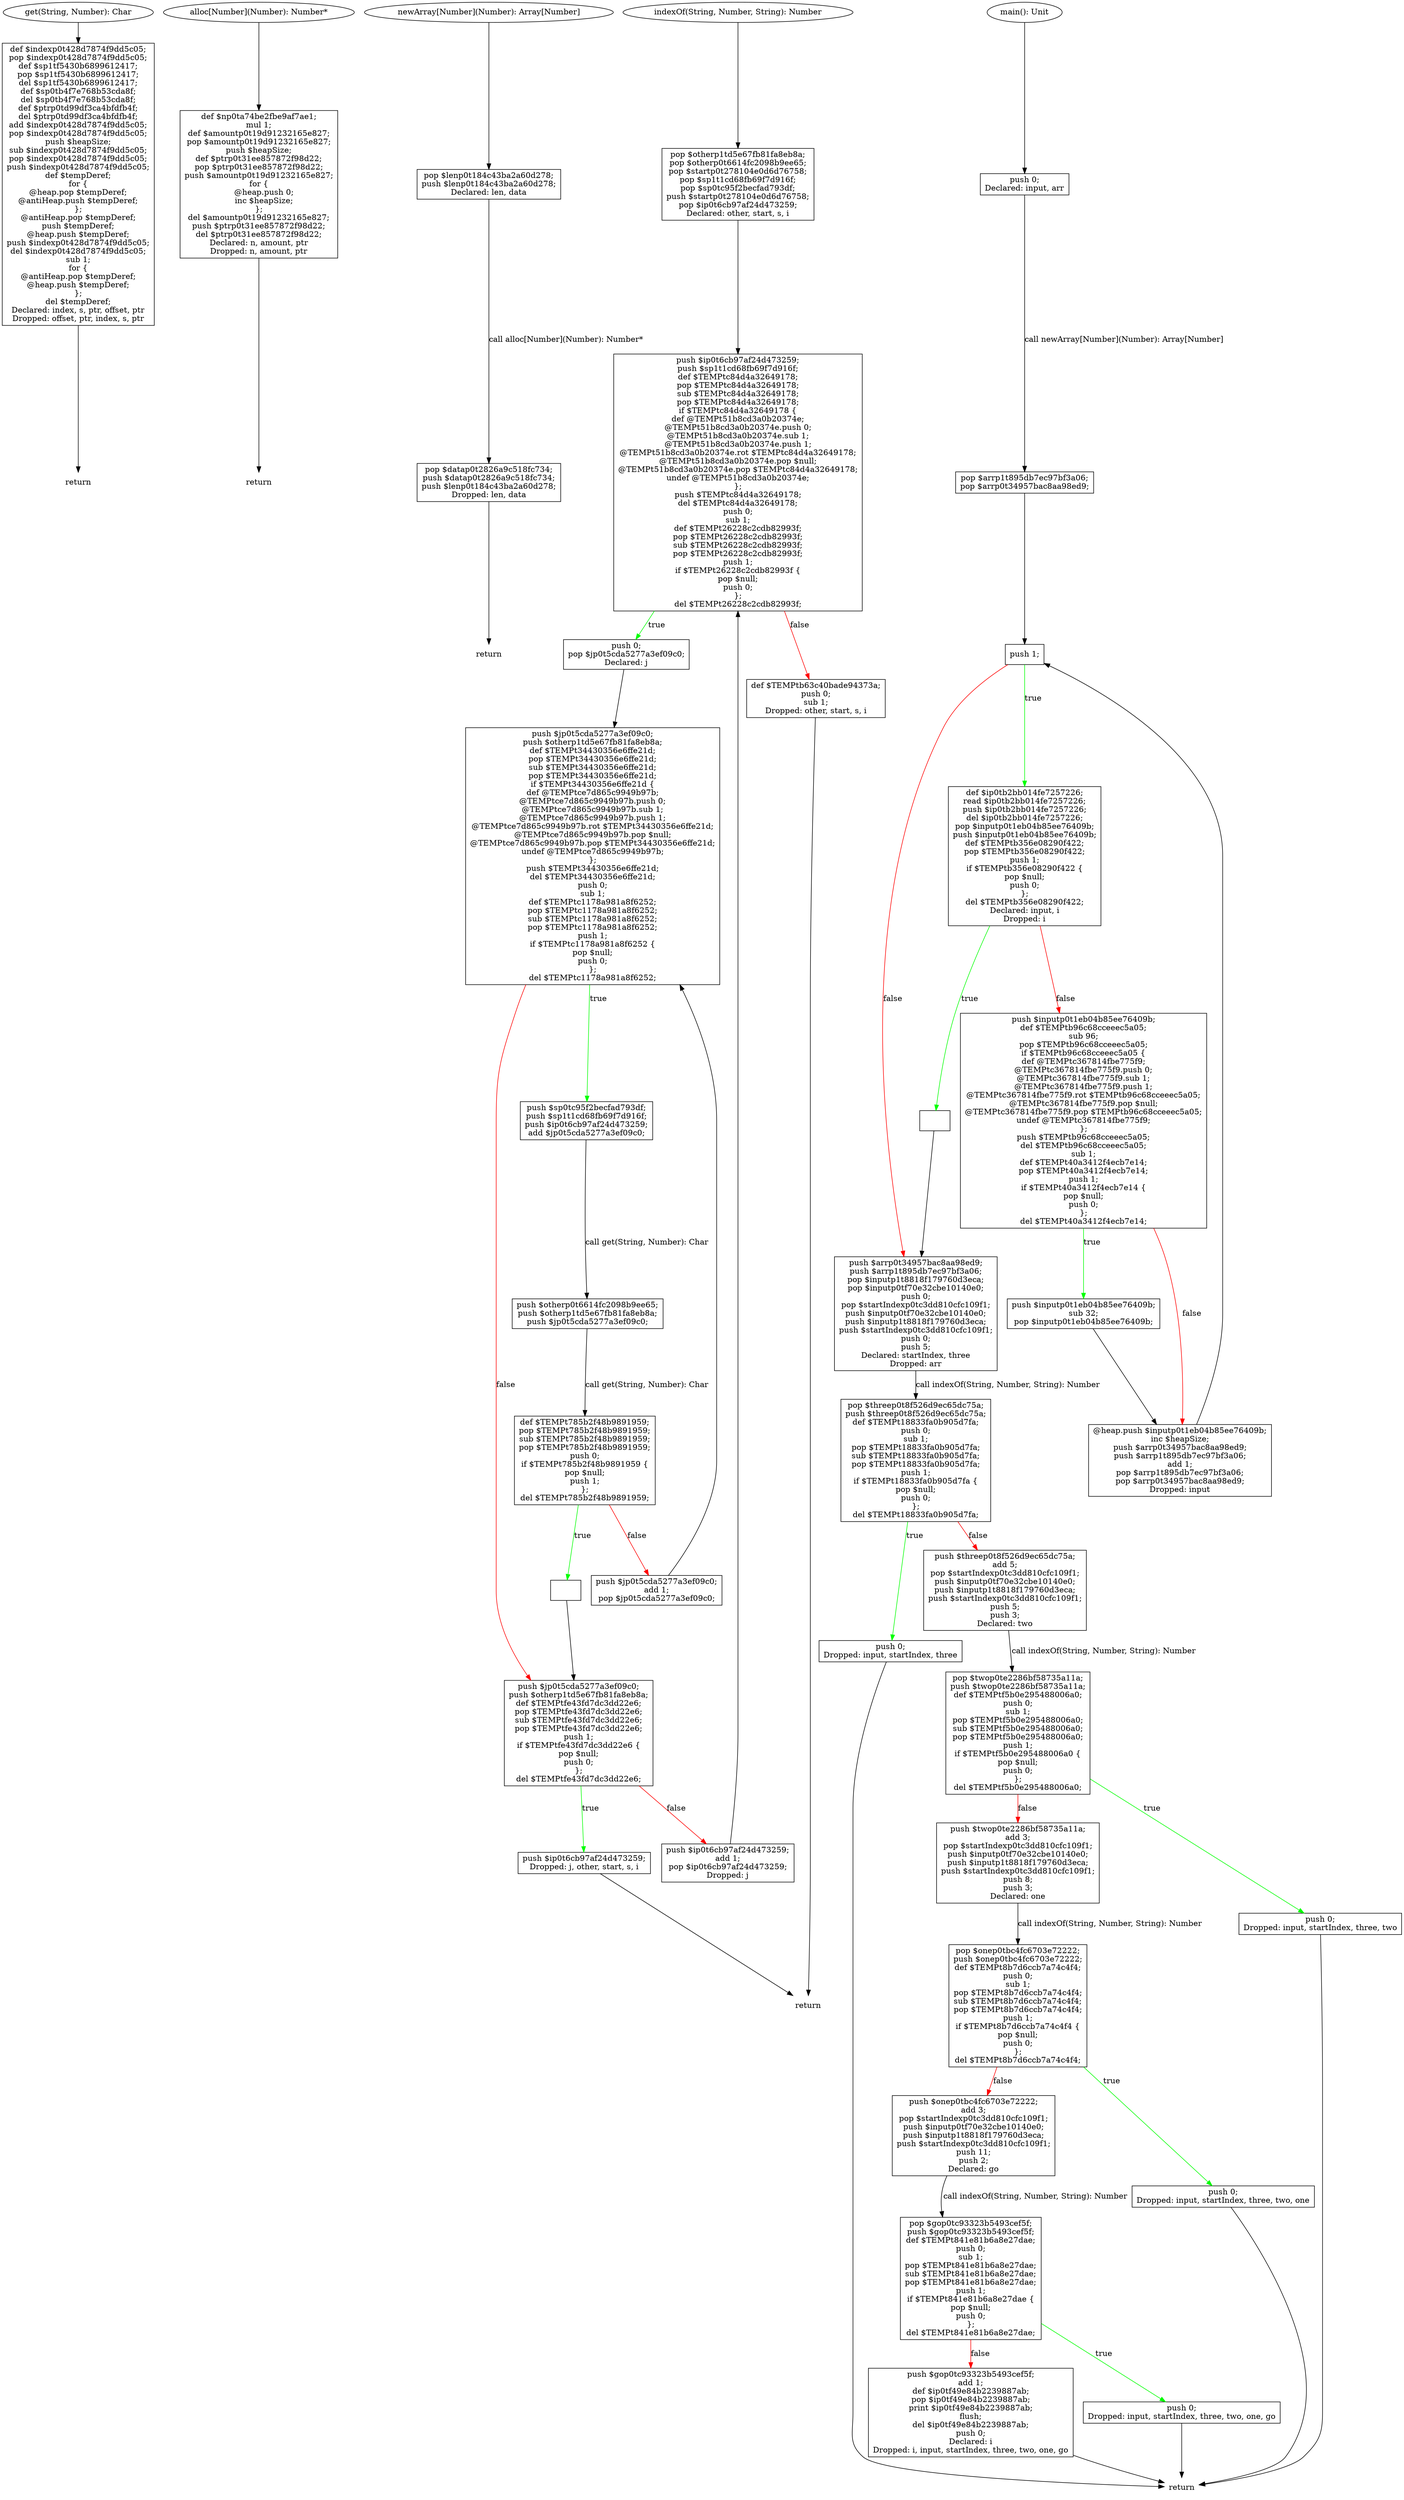 digraph G { subgraph get {
rankdir=LR;
1012583408 [label="get(String, Number): Char"];
ta5ca8e66dac08e6e [shape=plaintext, label=return];
tca27d29f281dc671 [label="def $indexp0t428d7874f9dd5c05;\npop $indexp0t428d7874f9dd5c05;\ndef $sp1tf5430b6899612417;\npop $sp1tf5430b6899612417;\ndel $sp1tf5430b6899612417;\ndef $sp0tb4f7e768b53cda8f;\ndel $sp0tb4f7e768b53cda8f;\ndef $ptrp0td99df3ca4bfdfb4f;\ndel $ptrp0td99df3ca4bfdfb4f;\nadd $indexp0t428d7874f9dd5c05;\npop $indexp0t428d7874f9dd5c05;\npush $heapSize;\nsub $indexp0t428d7874f9dd5c05;\npop $indexp0t428d7874f9dd5c05;\npush $indexp0t428d7874f9dd5c05;\ndef $tempDeref;\nfor {\n@heap.pop $tempDeref;\n@antiHeap.push $tempDeref;\n};\n@antiHeap.pop $tempDeref;\npush $tempDeref;\n@heap.push $tempDeref;\npush $indexp0t428d7874f9dd5c05;\ndel $indexp0t428d7874f9dd5c05;\nsub 1;\nfor {\n@antiHeap.pop $tempDeref;\n@heap.push $tempDeref;\n};\ndel $tempDeref;\nDeclared: index, s, ptr, offset, ptr\nDropped: offset, ptr, index, s, ptr" shape=box];
1012583408 -> tca27d29f281dc671;
tca27d29f281dc671 -> ta5ca8e66dac08e6e;
}

subgraph alloc {
rankdir=LR;
396209919 [label="alloc[Number](Number): Number*"];
t7894e22f29af1188 [shape=plaintext, label=return];
t2ccb52f6b0dbc203 [label="def $np0ta74be2fbe9af7ae1;\nmul 1;\ndef $amountp0t19d91232165e827;\npop $amountp0t19d91232165e827;\npush $heapSize;\ndef $ptrp0t31ee857872f98d22;\npop $ptrp0t31ee857872f98d22;\npush $amountp0t19d91232165e827;\nfor {\n    @heap.push 0;\n    inc $heapSize;\n};\ndel $amountp0t19d91232165e827;\npush $ptrp0t31ee857872f98d22;\ndel $ptrp0t31ee857872f98d22;\nDeclared: n, amount, ptr\nDropped: n, amount, ptr" shape=box];
396209919 -> t2ccb52f6b0dbc203;
t2ccb52f6b0dbc203 -> t7894e22f29af1188;
}

subgraph newArray {
rankdir=LR;
1889437795 [label="newArray[Number](Number): Array[Number]"];
tc4156bb67eddc33d [shape=plaintext, label=return];
t5397aa03fc65c7d7 [label="pop $lenp0t184c43ba2a60d278;\npush $lenp0t184c43ba2a60d278;\nDeclared: len, data" shape=box];
ta860e35fe3662247 [label="pop $datap0t2826a9c518fc734;\npush $datap0t2826a9c518fc734;\npush $lenp0t184c43ba2a60d278;\nDropped: len, data" shape=box];
1889437795 -> t5397aa03fc65c7d7;
t5397aa03fc65c7d7 -> ta860e35fe3662247 [label="call alloc[Number](Number): Number*"];
ta860e35fe3662247 -> tc4156bb67eddc33d;
}

subgraph indexOf {
rankdir=LR;
1944283079 [label="indexOf(String, Number, String): Number"];
t4461006d0a7f23a5 [shape=plaintext, label=return];
ta709b8846e0bfdeb [label="pop $otherp1td5e67fb81fa8eb8a;\npop $otherp0t6614fc2098b9ee65;\npop $startp0t278104e0d6d76758;\npop $sp1t1cd68fb69f7d916f;\npop $sp0tc95f2becfad793df;\npush $startp0t278104e0d6d76758;\npop $ip0t6cb97af24d473259;\nDeclared: other, start, s, i" shape=box];
t603d8139f7b110f4 [label="push $ip0t6cb97af24d473259;\npush $sp1t1cd68fb69f7d916f;\ndef $TEMPtc84d4a32649178;\npop $TEMPtc84d4a32649178;\nsub $TEMPtc84d4a32649178;\npop $TEMPtc84d4a32649178;\nif $TEMPtc84d4a32649178 {\ndef @TEMPt51b8cd3a0b20374e;\n@TEMPt51b8cd3a0b20374e.push 0;\n@TEMPt51b8cd3a0b20374e.sub 1;\n@TEMPt51b8cd3a0b20374e.push 1;\n@TEMPt51b8cd3a0b20374e.rot $TEMPtc84d4a32649178;\n@TEMPt51b8cd3a0b20374e.pop $null;\n@TEMPt51b8cd3a0b20374e.pop $TEMPtc84d4a32649178;\nundef @TEMPt51b8cd3a0b20374e;\n};\npush $TEMPtc84d4a32649178;\ndel $TEMPtc84d4a32649178;\npush 0;\nsub 1;\ndef $TEMPt26228c2cdb82993f;\npop $TEMPt26228c2cdb82993f;\nsub $TEMPt26228c2cdb82993f;\npop $TEMPt26228c2cdb82993f;\npush 1;\nif $TEMPt26228c2cdb82993f {\npop $null;\npush 0;\n};\ndel $TEMPt26228c2cdb82993f;" shape=box];
t1ac7f73fc71f723b [label="push 0;\npop $jp0t5cda5277a3ef09c0;\nDeclared: j" shape=box];
t55f112eb3fd336cd [label="push $jp0t5cda5277a3ef09c0;\npush $otherp1td5e67fb81fa8eb8a;\ndef $TEMPt34430356e6ffe21d;\npop $TEMPt34430356e6ffe21d;\nsub $TEMPt34430356e6ffe21d;\npop $TEMPt34430356e6ffe21d;\nif $TEMPt34430356e6ffe21d {\ndef @TEMPtce7d865c9949b97b;\n@TEMPtce7d865c9949b97b.push 0;\n@TEMPtce7d865c9949b97b.sub 1;\n@TEMPtce7d865c9949b97b.push 1;\n@TEMPtce7d865c9949b97b.rot $TEMPt34430356e6ffe21d;\n@TEMPtce7d865c9949b97b.pop $null;\n@TEMPtce7d865c9949b97b.pop $TEMPt34430356e6ffe21d;\nundef @TEMPtce7d865c9949b97b;\n};\npush $TEMPt34430356e6ffe21d;\ndel $TEMPt34430356e6ffe21d;\npush 0;\nsub 1;\ndef $TEMPtc1178a981a8f6252;\npop $TEMPtc1178a981a8f6252;\nsub $TEMPtc1178a981a8f6252;\npop $TEMPtc1178a981a8f6252;\npush 1;\nif $TEMPtc1178a981a8f6252 {\npop $null;\npush 0;\n};\ndel $TEMPtc1178a981a8f6252;" shape=box];
t6b1e75437c25d91b [label="push $sp0tc95f2becfad793df;\npush $sp1t1cd68fb69f7d916f;\npush $ip0t6cb97af24d473259;\nadd $jp0t5cda5277a3ef09c0;" shape=box];
t123db2161a3ba898 [label="push $otherp0t6614fc2098b9ee65;\npush $otherp1td5e67fb81fa8eb8a;\npush $jp0t5cda5277a3ef09c0;" shape=box];
td010a6599cd4c0d1 [label="def $TEMPt785b2f48b9891959;\npop $TEMPt785b2f48b9891959;\nsub $TEMPt785b2f48b9891959;\npop $TEMPt785b2f48b9891959;\npush 0;\nif $TEMPt785b2f48b9891959 {\npop $null;\npush 1;\n};\ndel $TEMPt785b2f48b9891959;" shape=box];
tdd722d6b8bcc4e42 [label="" shape=box];
tec0f0337fea3add2 [label="push $jp0t5cda5277a3ef09c0;\npush $otherp1td5e67fb81fa8eb8a;\ndef $TEMPtfe43fd7dc3dd22e6;\npop $TEMPtfe43fd7dc3dd22e6;\nsub $TEMPtfe43fd7dc3dd22e6;\npop $TEMPtfe43fd7dc3dd22e6;\npush 1;\nif $TEMPtfe43fd7dc3dd22e6 {\npop $null;\npush 0;\n};\ndel $TEMPtfe43fd7dc3dd22e6;" shape=box];
t2baa9d496e338634 [label="push $ip0t6cb97af24d473259;\nDropped: j, other, start, s, i" shape=box];
tc79ebedfdb0d7f9c [label="push $ip0t6cb97af24d473259;\nadd 1;\npop $ip0t6cb97af24d473259;\nDropped: j" shape=box];
t41673e3ced0b5f8a [label="push $jp0t5cda5277a3ef09c0;\nadd 1;\npop $jp0t5cda5277a3ef09c0;" shape=box];
tcbf745c9d86ad7d4 [label="def $TEMPtb63c40bade94373a;\npush 0;\nsub 1;\nDropped: other, start, s, i" shape=box];
1944283079 -> ta709b8846e0bfdeb;
ta709b8846e0bfdeb -> t603d8139f7b110f4;
t603d8139f7b110f4 -> t1ac7f73fc71f723b [label=true color=green];
t603d8139f7b110f4 -> tcbf745c9d86ad7d4 [label=false color=red];
t1ac7f73fc71f723b -> t55f112eb3fd336cd;
t55f112eb3fd336cd -> t6b1e75437c25d91b [label=true color=green];
t55f112eb3fd336cd -> tec0f0337fea3add2 [label=false color=red];
t6b1e75437c25d91b -> t123db2161a3ba898 [label="call get(String, Number): Char"];
t123db2161a3ba898 -> td010a6599cd4c0d1 [label="call get(String, Number): Char"];
td010a6599cd4c0d1 -> tdd722d6b8bcc4e42 [label=true color=green];
td010a6599cd4c0d1 -> t41673e3ced0b5f8a [label=false color=red];
tdd722d6b8bcc4e42 -> tec0f0337fea3add2;
tec0f0337fea3add2 -> t2baa9d496e338634 [label=true color=green];
tec0f0337fea3add2 -> tc79ebedfdb0d7f9c [label=false color=red];
t2baa9d496e338634 -> t4461006d0a7f23a5;
tc79ebedfdb0d7f9c -> t603d8139f7b110f4;
t41673e3ced0b5f8a -> t55f112eb3fd336cd;
tcbf745c9d86ad7d4 -> t4461006d0a7f23a5;
}

subgraph main {
rankdir=LR;
1211053195 [label="main(): Unit"];
t42ab3980110b1b3 [shape=plaintext, label=return];
td56f95842a537202 [label="push 0;\nDeclared: input, arr" shape=box];
tb4c5b86309953926 [label="pop $arrp1t895db7ec97bf3a06;\npop $arrp0t34957bac8aa98ed9;" shape=box];
t4df423c9c4ae8bfd [label="push 1;" shape=box];
t7d076cb2b485d684 [label="def $ip0tb2bb014fe7257226;\nread $ip0tb2bb014fe7257226;\npush $ip0tb2bb014fe7257226;\ndel $ip0tb2bb014fe7257226;\npop $inputp0t1eb04b85ee76409b;\npush $inputp0t1eb04b85ee76409b;\ndef $TEMPtb356e08290f422;\npop $TEMPtb356e08290f422;\npush 1;\nif $TEMPtb356e08290f422 {\npop $null;\npush 0;\n};\ndel $TEMPtb356e08290f422;\nDeclared: input, i\nDropped: i" shape=box];
t3ee703f04005f20f [label="" shape=box];
t74e3516076b60fad [label="push $arrp0t34957bac8aa98ed9;\npush $arrp1t895db7ec97bf3a06;\npop $inputp1t8818f179760d3eca;\npop $inputp0tf70e32cbe10140e0;\npush 0;\npop $startIndexp0tc3dd810cfc109f1;\npush $inputp0tf70e32cbe10140e0;\npush $inputp1t8818f179760d3eca;\npush $startIndexp0tc3dd810cfc109f1;\npush 0;\npush 5;\nDeclared: startIndex, three\nDropped: arr" shape=box];
t30d82474bf71755c [label="pop $threep0t8f526d9ec65dc75a;\npush $threep0t8f526d9ec65dc75a;\ndef $TEMPt18833fa0b905d7fa;\npush 0;\nsub 1;\npop $TEMPt18833fa0b905d7fa;\nsub $TEMPt18833fa0b905d7fa;\npop $TEMPt18833fa0b905d7fa;\npush 1;\nif $TEMPt18833fa0b905d7fa {\npop $null;\npush 0;\n};\ndel $TEMPt18833fa0b905d7fa;" shape=box];
t122c3617cb55706a [label="push 0;\nDropped: input, startIndex, three" shape=box];
t817ff7e8df4201e8 [label="push $threep0t8f526d9ec65dc75a;\nadd 5;\npop $startIndexp0tc3dd810cfc109f1;\npush $inputp0tf70e32cbe10140e0;\npush $inputp1t8818f179760d3eca;\npush $startIndexp0tc3dd810cfc109f1;\npush 5;\npush 3;\nDeclared: two" shape=box];
tf2b840119fc6edc8 [label="pop $twop0te2286bf58735a11a;\npush $twop0te2286bf58735a11a;\ndef $TEMPtf5b0e295488006a0;\npush 0;\nsub 1;\npop $TEMPtf5b0e295488006a0;\nsub $TEMPtf5b0e295488006a0;\npop $TEMPtf5b0e295488006a0;\npush 1;\nif $TEMPtf5b0e295488006a0 {\npop $null;\npush 0;\n};\ndel $TEMPtf5b0e295488006a0;" shape=box];
t85aa7dec1444fc11 [label="push 0;\nDropped: input, startIndex, three, two" shape=box];
t2e55276e212b02da [label="push $twop0te2286bf58735a11a;\nadd 3;\npop $startIndexp0tc3dd810cfc109f1;\npush $inputp0tf70e32cbe10140e0;\npush $inputp1t8818f179760d3eca;\npush $startIndexp0tc3dd810cfc109f1;\npush 8;\npush 3;\nDeclared: one" shape=box];
t2deb8ac16db9a4c3 [label="pop $onep0tbc4fc6703e72222;\npush $onep0tbc4fc6703e72222;\ndef $TEMPt8b7d6ccb7a74c4f4;\npush 0;\nsub 1;\npop $TEMPt8b7d6ccb7a74c4f4;\nsub $TEMPt8b7d6ccb7a74c4f4;\npop $TEMPt8b7d6ccb7a74c4f4;\npush 1;\nif $TEMPt8b7d6ccb7a74c4f4 {\npop $null;\npush 0;\n};\ndel $TEMPt8b7d6ccb7a74c4f4;" shape=box];
ted56a489e3b4f14f [label="push 0;\nDropped: input, startIndex, three, two, one" shape=box];
t724d720e242cad2c [label="push $onep0tbc4fc6703e72222;\nadd 3;\npop $startIndexp0tc3dd810cfc109f1;\npush $inputp0tf70e32cbe10140e0;\npush $inputp1t8818f179760d3eca;\npush $startIndexp0tc3dd810cfc109f1;\npush 11;\npush 2;\nDeclared: go" shape=box];
t3d6231648f944a3e [label="pop $gop0tc93323b5493cef5f;\npush $gop0tc93323b5493cef5f;\ndef $TEMPt841e81b6a8e27dae;\npush 0;\nsub 1;\npop $TEMPt841e81b6a8e27dae;\nsub $TEMPt841e81b6a8e27dae;\npop $TEMPt841e81b6a8e27dae;\npush 1;\nif $TEMPt841e81b6a8e27dae {\npop $null;\npush 0;\n};\ndel $TEMPt841e81b6a8e27dae;" shape=box];
t16992471ec1c05c8 [label="push 0;\nDropped: input, startIndex, three, two, one, go" shape=box];
t5c9b72f1924ddae5 [label="push $gop0tc93323b5493cef5f;\nadd 1;\ndef $ip0tf49e84b2239887ab;\npop $ip0tf49e84b2239887ab;\nprint $ip0tf49e84b2239887ab;\nflush;\ndel $ip0tf49e84b2239887ab;\npush 0;\nDeclared: i\nDropped: i, input, startIndex, three, two, one, go" shape=box];
t832dd2d29ac8b2c4 [label="push $inputp0t1eb04b85ee76409b;\ndef $TEMPtb96c68cceeec5a05;\nsub 96;\npop $TEMPtb96c68cceeec5a05;\nif $TEMPtb96c68cceeec5a05 {\ndef @TEMPtc367814fbe775f9;\n@TEMPtc367814fbe775f9.push 0;\n@TEMPtc367814fbe775f9.sub 1;\n@TEMPtc367814fbe775f9.push 1;\n@TEMPtc367814fbe775f9.rot $TEMPtb96c68cceeec5a05;\n@TEMPtc367814fbe775f9.pop $null;\n@TEMPtc367814fbe775f9.pop $TEMPtb96c68cceeec5a05;\nundef @TEMPtc367814fbe775f9;\n};\npush $TEMPtb96c68cceeec5a05;\ndel $TEMPtb96c68cceeec5a05;\nsub 1;\ndef $TEMPt40a3412f4ecb7e14;\npop $TEMPt40a3412f4ecb7e14;\npush 1;\nif $TEMPt40a3412f4ecb7e14 {\npop $null;\npush 0;\n};\ndel $TEMPt40a3412f4ecb7e14;" shape=box];
tc2aee0eab06d6b51 [label="push $inputp0t1eb04b85ee76409b;\nsub 32;\npop $inputp0t1eb04b85ee76409b;" shape=box];
t7f818f9bbf9ae5e0 [label="@heap.push $inputp0t1eb04b85ee76409b;\ninc $heapSize;\npush $arrp0t34957bac8aa98ed9;\npush $arrp1t895db7ec97bf3a06;\nadd 1;\npop $arrp1t895db7ec97bf3a06;\npop $arrp0t34957bac8aa98ed9;\nDropped: input" shape=box];
1211053195 -> td56f95842a537202;
td56f95842a537202 -> tb4c5b86309953926 [label="call newArray[Number](Number): Array[Number]"];
tb4c5b86309953926 -> t4df423c9c4ae8bfd;
t4df423c9c4ae8bfd -> t7d076cb2b485d684 [label=true color=green];
t4df423c9c4ae8bfd -> t74e3516076b60fad [label=false color=red];
t7d076cb2b485d684 -> t3ee703f04005f20f [label=true color=green];
t7d076cb2b485d684 -> t832dd2d29ac8b2c4 [label=false color=red];
t3ee703f04005f20f -> t74e3516076b60fad;
t74e3516076b60fad -> t30d82474bf71755c [label="call indexOf(String, Number, String): Number"];
t30d82474bf71755c -> t122c3617cb55706a [label=true color=green];
t30d82474bf71755c -> t817ff7e8df4201e8 [label=false color=red];
t122c3617cb55706a -> t42ab3980110b1b3;
t817ff7e8df4201e8 -> tf2b840119fc6edc8 [label="call indexOf(String, Number, String): Number"];
tf2b840119fc6edc8 -> t85aa7dec1444fc11 [label=true color=green];
tf2b840119fc6edc8 -> t2e55276e212b02da [label=false color=red];
t85aa7dec1444fc11 -> t42ab3980110b1b3;
t2e55276e212b02da -> t2deb8ac16db9a4c3 [label="call indexOf(String, Number, String): Number"];
t2deb8ac16db9a4c3 -> ted56a489e3b4f14f [label=true color=green];
t2deb8ac16db9a4c3 -> t724d720e242cad2c [label=false color=red];
ted56a489e3b4f14f -> t42ab3980110b1b3;
t724d720e242cad2c -> t3d6231648f944a3e [label="call indexOf(String, Number, String): Number"];
t3d6231648f944a3e -> t16992471ec1c05c8 [label=true color=green];
t3d6231648f944a3e -> t5c9b72f1924ddae5 [label=false color=red];
t16992471ec1c05c8 -> t42ab3980110b1b3;
t5c9b72f1924ddae5 -> t42ab3980110b1b3;
t832dd2d29ac8b2c4 -> tc2aee0eab06d6b51 [label=true color=green];
t832dd2d29ac8b2c4 -> t7f818f9bbf9ae5e0 [label=false color=red];
tc2aee0eab06d6b51 -> t7f818f9bbf9ae5e0;
t7f818f9bbf9ae5e0 -> t4df423c9c4ae8bfd;
}
 }